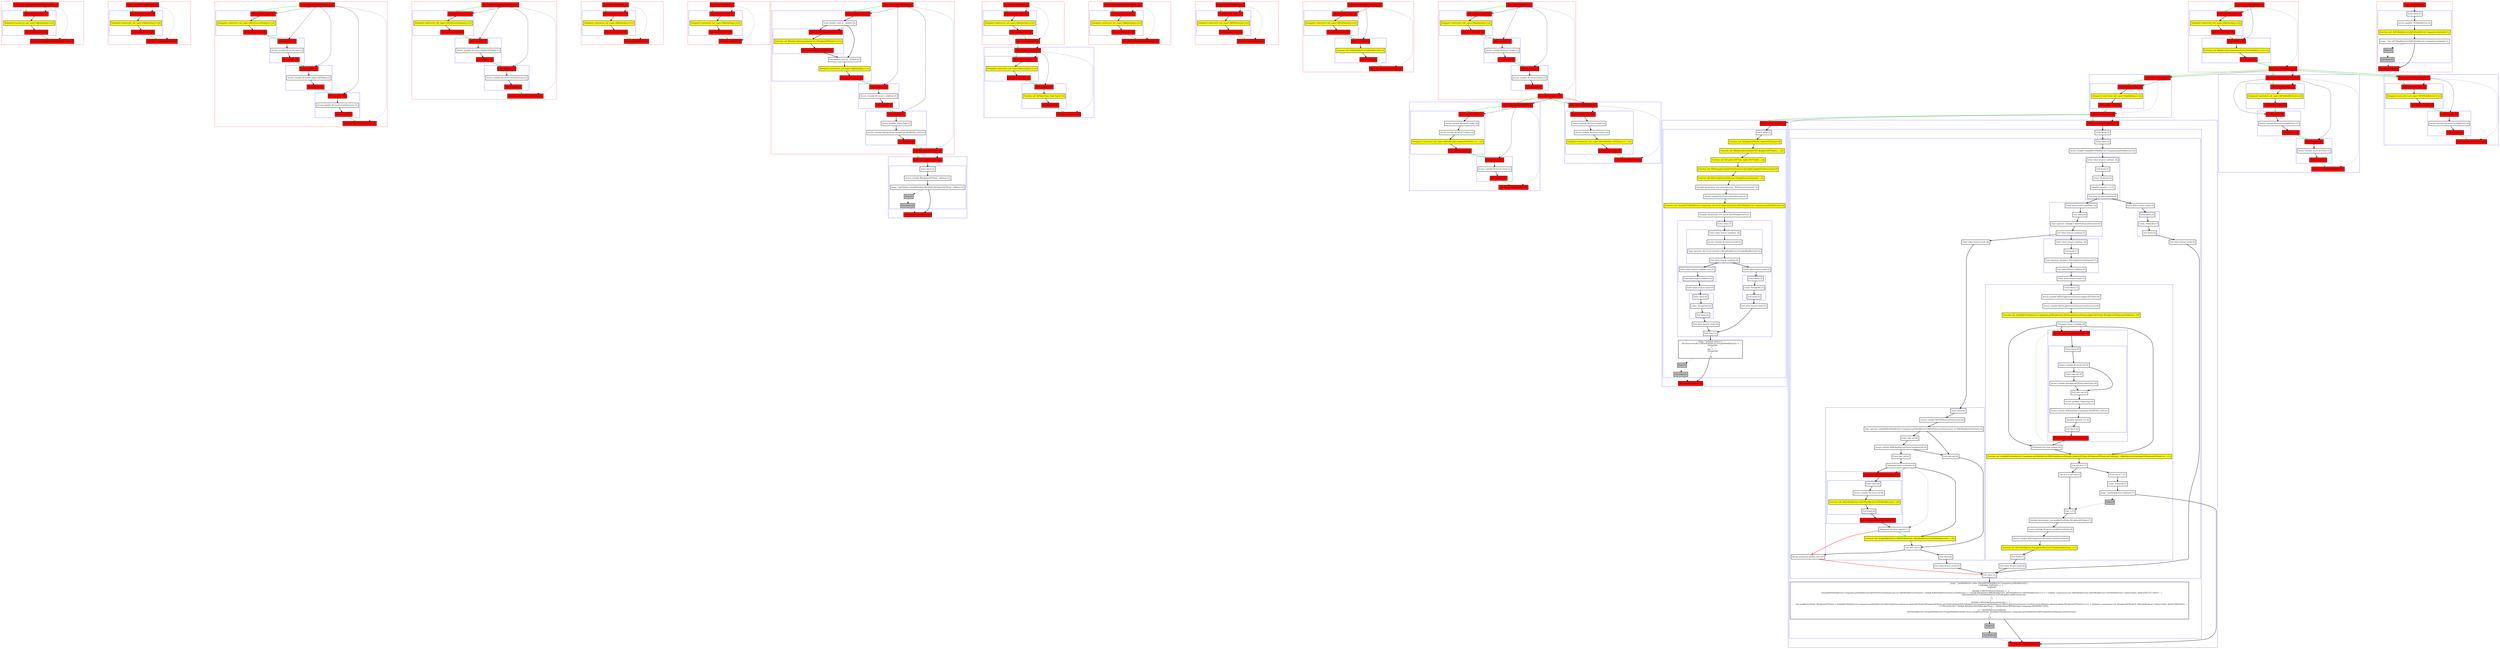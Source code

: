 digraph kt44814_kt {
    graph [nodesep=3]
    node [shape=box penwidth=2]
    edge [penwidth=2]

    subgraph cluster_0 {
        color=red
        0 [label="Enter class FlyweightCapableTreeStructure [1]" style="filled" fillcolor=red];
        subgraph cluster_1 {
            color=blue
            1 [label="Enter function <init> [2]" style="filled" fillcolor=red];
            2 [label="Delegated constructor call: super<R|kotlin/Any|>() [2]" style="filled" fillcolor=yellow];
            3 [label="Exit function <init> [2]" style="filled" fillcolor=red];
        }
        4 [label="Exit class FlyweightCapableTreeStructure [1]" style="filled" fillcolor=red];
    }
    0 -> {1} [color=green];
    0 -> {4} [style=dotted];
    0 -> {1} [style=dashed];
    1 -> {2};
    2 -> {3};
    3 -> {4} [color=green];

    subgraph cluster_2 {
        color=red
        5 [label="Enter class FirSourceElement [1]" style="filled" fillcolor=red];
        subgraph cluster_3 {
            color=blue
            6 [label="Enter function <init> [2]" style="filled" fillcolor=red];
            7 [label="Delegated constructor call: super<R|kotlin/Any|>() [2]" style="filled" fillcolor=yellow];
            8 [label="Exit function <init> [2]" style="filled" fillcolor=red];
        }
        9 [label="Exit class FirSourceElement [1]" style="filled" fillcolor=red];
    }
    5 -> {6} [color=green];
    5 -> {9} [style=dotted];
    5 -> {6} [style=dashed];
    6 -> {7};
    7 -> {8};
    8 -> {9} [color=green];

    subgraph cluster_4 {
        color=red
        10 [label="Enter class FirPsiSourceElement [1]" style="filled" fillcolor=red];
        subgraph cluster_5 {
            color=blue
            11 [label="Enter function <init> [2]" style="filled" fillcolor=red];
            12 [label="Delegated constructor call: super<R|FirSourceElement|>() [2]" style="filled" fillcolor=yellow];
            13 [label="Exit function <init> [2]" style="filled" fillcolor=red];
        }
        subgraph cluster_6 {
            color=blue
            14 [label="Enter property [2]" style="filled" fillcolor=red];
            15 [label="Access variable R|<local>/psi| [2]"];
            16 [label="Exit property [2]" style="filled" fillcolor=red];
        }
        subgraph cluster_7 {
            color=blue
            17 [label="Enter property [2]" style="filled" fillcolor=red];
            18 [label="Access variable R|<local>/lighterASTNode| [2]"];
            19 [label="Exit property [2]" style="filled" fillcolor=red];
        }
        subgraph cluster_8 {
            color=blue
            20 [label="Enter property [2]" style="filled" fillcolor=red];
            21 [label="Access variable R|<local>/treeStructure| [2]"];
            22 [label="Exit property [2]" style="filled" fillcolor=red];
        }
        23 [label="Exit class FirPsiSourceElement [1]" style="filled" fillcolor=red];
    }
    10 -> {11} [color=green];
    10 -> {23} [style=dotted];
    10 -> {11 14 17 20} [style=dashed];
    11 -> {12};
    12 -> {13};
    13 -> {14} [color=green];
    14 -> {15};
    15 -> {16};
    16 -> {17} [color=green];
    17 -> {18};
    18 -> {19};
    19 -> {20} [color=green];
    20 -> {21};
    21 -> {22};
    22 -> {23} [color=green];

    subgraph cluster_9 {
        color=red
        24 [label="Enter class FirLightSourceElement [1]" style="filled" fillcolor=red];
        subgraph cluster_10 {
            color=blue
            25 [label="Enter function <init> [2]" style="filled" fillcolor=red];
            26 [label="Delegated constructor call: super<R|FirSourceElement|>() [2]" style="filled" fillcolor=yellow];
            27 [label="Exit function <init> [2]" style="filled" fillcolor=red];
        }
        subgraph cluster_11 {
            color=blue
            28 [label="Enter property [2]" style="filled" fillcolor=red];
            29 [label="Access variable R|<local>/lighterASTNode| [2]"];
            30 [label="Exit property [2]" style="filled" fillcolor=red];
        }
        subgraph cluster_12 {
            color=blue
            31 [label="Enter property [2]" style="filled" fillcolor=red];
            32 [label="Access variable R|<local>/treeStructure| [2]"];
            33 [label="Exit property [2]" style="filled" fillcolor=red];
        }
        34 [label="Exit class FirLightSourceElement [1]" style="filled" fillcolor=red];
    }
    24 -> {25} [color=green];
    24 -> {34} [style=dotted];
    24 -> {25 28 31} [style=dashed];
    25 -> {26};
    26 -> {27};
    27 -> {28} [color=green];
    28 -> {29};
    29 -> {30};
    30 -> {31} [color=green];
    31 -> {32};
    32 -> {33};
    33 -> {34} [color=green];

    subgraph cluster_13 {
        color=red
        35 [label="Enter class PsiElement [1]" style="filled" fillcolor=red];
        subgraph cluster_14 {
            color=blue
            36 [label="Enter function <init> [2]" style="filled" fillcolor=red];
            37 [label="Delegated constructor call: super<R|kotlin/Any|>() [2]" style="filled" fillcolor=yellow];
            38 [label="Exit function <init> [2]" style="filled" fillcolor=red];
        }
        39 [label="Exit class PsiElement [1]" style="filled" fillcolor=red];
    }
    35 -> {36} [color=green];
    35 -> {39} [style=dotted];
    35 -> {36} [style=dashed];
    36 -> {37};
    37 -> {38};
    38 -> {39} [color=green];

    subgraph cluster_15 {
        color=red
        40 [label="Enter class ASTNode [1]" style="filled" fillcolor=red];
        subgraph cluster_16 {
            color=blue
            41 [label="Enter function <init> [2]" style="filled" fillcolor=red];
            42 [label="Delegated constructor call: super<R|kotlin/Any|>() [2]" style="filled" fillcolor=yellow];
            43 [label="Exit function <init> [2]" style="filled" fillcolor=red];
        }
        44 [label="Exit class ASTNode [1]" style="filled" fillcolor=red];
    }
    40 -> {41} [color=green];
    40 -> {44} [style=dotted];
    40 -> {41} [style=dashed];
    41 -> {42};
    42 -> {43};
    43 -> {44} [color=green];

    subgraph cluster_17 {
        color=red
        45 [label="Enter class LighterASTNode [1]" style="filled" fillcolor=red];
        subgraph cluster_18 {
            color=blue
            46 [label="Enter function <init> [2]" style="filled" fillcolor=red];
            47 [label="Enter default value of _children [2]"];
            subgraph cluster_19 {
                color=blue
                48 [label="Enter default value of _children [3]" style="filled" fillcolor=red];
                49 [label="Function call: R|kotlin/collections/emptyList|<R|LighterASTNode?|>() [3]" style="filled" fillcolor=yellow];
                50 [label="Exit default value of _children [3]" style="filled" fillcolor=red];
            }
            51 [label="Exit default value of _children [2]"];
            52 [label="Delegated constructor call: super<R|kotlin/Any|>() [2]" style="filled" fillcolor=yellow];
            53 [label="Exit function <init> [2]" style="filled" fillcolor=red];
        }
        subgraph cluster_20 {
            color=blue
            54 [label="Enter property [2]" style="filled" fillcolor=red];
            55 [label="Access variable R|<local>/_children| [2]"];
            56 [label="Exit property [2]" style="filled" fillcolor=red];
        }
        subgraph cluster_21 {
            color=blue
            57 [label="Enter property [2]" style="filled" fillcolor=red];
            58 [label="Access qualifier /TokenType [2]"];
            59 [label="Access variable R|/TokenType.Companion.MODIFIER_LIST| [2]"];
            60 [label="Exit property [2]" style="filled" fillcolor=red];
        }
        61 [label="Exit class LighterASTNode [1]" style="filled" fillcolor=red];
    }
    subgraph cluster_22 {
        color=blue
        62 [label="Enter function getChildren [2]" style="filled" fillcolor=red];
        subgraph cluster_23 {
            color=blue
            63 [label="Enter block [2]"];
            64 [label="Access variable R|/LighterASTNode._children| [2]"];
            65 [label="Jump: ^getChildren this@R|/LighterASTNode|.R|/LighterASTNode._children| [2]"];
            66 [label="Stub [2]" style="filled" fillcolor=gray];
            67 [label="Exit block [2]" style="filled" fillcolor=gray];
        }
        68 [label="Exit function getChildren [2]" style="filled" fillcolor=red];
    }
    45 -> {46} [color=green];
    45 -> {61} [style=dotted];
    45 -> {46 54 57} [style=dashed];
    46 -> {47};
    47 -> {48 51};
    47 -> {48} [style=dashed];
    48 -> {49};
    49 -> {50};
    50 -> {51};
    51 -> {52};
    52 -> {53};
    53 -> {54} [color=green];
    54 -> {55};
    55 -> {56};
    56 -> {57} [color=green];
    57 -> {58};
    58 -> {59};
    59 -> {60};
    60 -> {61} [color=green];
    61 -> {62} [color=green];
    61 -> {62} [style=dashed];
    62 -> {63};
    63 -> {64};
    64 -> {65};
    65 -> {68};
    65 -> {66} [style=dotted];
    66 -> {67} [style=dotted];
    67 -> {68} [style=dotted];

    subgraph cluster_24 {
        color=red
        69 [label="Enter class TokenType [1]" style="filled" fillcolor=red];
        subgraph cluster_25 {
            color=blue
            70 [label="Enter function <init> [2]" style="filled" fillcolor=red];
            71 [label="Delegated constructor call: super<R|kotlin/Any|>() [2]" style="filled" fillcolor=yellow];
            72 [label="Exit function <init> [2]" style="filled" fillcolor=red];
        }
        73 [label="Exit class TokenType [1]" style="filled" fillcolor=red];
    }
    subgraph cluster_26 {
        color=blue
        74 [label="Enter class Companion [2]" style="filled" fillcolor=red];
        subgraph cluster_27 {
            color=blue
            75 [label="Enter function <init> [3]" style="filled" fillcolor=red];
            76 [label="Delegated constructor call: super<R|kotlin/Any|>() [3]" style="filled" fillcolor=yellow];
            77 [label="Exit function <init> [3]" style="filled" fillcolor=red];
        }
        subgraph cluster_28 {
            color=blue
            78 [label="Enter property [3]" style="filled" fillcolor=red];
            79 [label="Function call: R|/TokenType.TokenType|() [3]" style="filled" fillcolor=yellow];
            80 [label="Exit property [3]" style="filled" fillcolor=red];
        }
        81 [label="Exit class Companion [2]" style="filled" fillcolor=red];
    }
    69 -> {70} [color=green];
    69 -> {73} [style=dotted];
    69 -> {70} [style=dashed];
    70 -> {71};
    71 -> {72};
    72 -> {73} [color=green];
    73 -> {74} [color=green];
    73 -> {74} [style=dashed];
    74 -> {75} [color=green];
    74 -> {81} [style=dotted];
    74 -> {75 78} [style=dashed];
    75 -> {76};
    76 -> {77};
    77 -> {78} [color=green];
    78 -> {79};
    79 -> {80};
    80 -> {81} [color=green];

    subgraph cluster_29 {
        color=red
        82 [label="Enter class KtModifierKeywordToken [1]" style="filled" fillcolor=red];
        subgraph cluster_30 {
            color=blue
            83 [label="Enter function <init> [2]" style="filled" fillcolor=red];
            84 [label="Delegated constructor call: super<R|kotlin/Any|>() [2]" style="filled" fillcolor=yellow];
            85 [label="Exit function <init> [2]" style="filled" fillcolor=red];
        }
        86 [label="Exit class KtModifierKeywordToken [1]" style="filled" fillcolor=red];
    }
    82 -> {83} [color=green];
    82 -> {86} [style=dotted];
    82 -> {83} [style=dashed];
    83 -> {84};
    84 -> {85};
    85 -> {86} [color=green];

    subgraph cluster_31 {
        color=red
        87 [label="Enter class KtModifierList [1]" style="filled" fillcolor=red];
        subgraph cluster_32 {
            color=blue
            88 [label="Enter function <init> [2]" style="filled" fillcolor=red];
            89 [label="Delegated constructor call: super<R|PsiElement|>() [2]" style="filled" fillcolor=yellow];
            90 [label="Exit function <init> [2]" style="filled" fillcolor=red];
        }
        91 [label="Exit class KtModifierList [1]" style="filled" fillcolor=red];
    }
    87 -> {88} [color=green];
    87 -> {91} [style=dotted];
    87 -> {88} [style=dashed];
    88 -> {89};
    89 -> {90};
    90 -> {91} [color=green];

    subgraph cluster_33 {
        color=red
        92 [label="Enter class KtModifierListOwner [1]" style="filled" fillcolor=red];
        subgraph cluster_34 {
            color=blue
            93 [label="Enter function <init> [2]" style="filled" fillcolor=red];
            94 [label="Delegated constructor call: super<R|PsiElement|>() [2]" style="filled" fillcolor=yellow];
            95 [label="Exit function <init> [2]" style="filled" fillcolor=red];
        }
        subgraph cluster_35 {
            color=blue
            96 [label="Enter property [2]" style="filled" fillcolor=red];
            97 [label="Function call: R|/KtModifierList.KtModifierList|() [2]" style="filled" fillcolor=yellow];
            98 [label="Exit property [2]" style="filled" fillcolor=red];
        }
        99 [label="Exit class KtModifierListOwner [1]" style="filled" fillcolor=red];
    }
    92 -> {93} [color=green];
    92 -> {99} [style=dotted];
    92 -> {93 96} [style=dashed];
    93 -> {94};
    94 -> {95};
    95 -> {96} [color=green];
    96 -> {97};
    97 -> {98};
    98 -> {99} [color=green];

    subgraph cluster_36 {
        color=red
        100 [label="Enter class FirModifier [1]" style="filled" fillcolor=red];
        subgraph cluster_37 {
            color=blue
            101 [label="Enter function <init> [2]" style="filled" fillcolor=red];
            102 [label="Delegated constructor call: super<R|kotlin/Any|>() [2]" style="filled" fillcolor=yellow];
            103 [label="Exit function <init> [2]" style="filled" fillcolor=red];
        }
        subgraph cluster_38 {
            color=blue
            104 [label="Enter property [2]" style="filled" fillcolor=red];
            105 [label="Access variable R|<local>/node| [2]"];
            106 [label="Exit property [2]" style="filled" fillcolor=red];
        }
        subgraph cluster_39 {
            color=blue
            107 [label="Enter property [2]" style="filled" fillcolor=red];
            108 [label="Access variable R|<local>/token| [2]"];
            109 [label="Exit property [2]" style="filled" fillcolor=red];
        }
        110 [label="Exit class FirModifier [1]" style="filled" fillcolor=red];
    }
    subgraph cluster_40 {
        color=blue
        111 [label="Enter class FirLightModifier [2]" style="filled" fillcolor=red];
        subgraph cluster_41 {
            color=blue
            112 [label="Enter function <init> [3]" style="filled" fillcolor=red];
            113 [label="Access variable R|<local>/node| [4]"];
            114 [label="Access variable R|<local>/token| [4]"];
            115 [label="Delegated constructor call: super<R|FirModifier<LighterASTNode>|>(...) [3]" style="filled" fillcolor=yellow];
            116 [label="Exit function <init> [3]" style="filled" fillcolor=red];
        }
        subgraph cluster_42 {
            color=blue
            117 [label="Enter property [3]" style="filled" fillcolor=red];
            118 [label="Access variable R|<local>/tree| [3]"];
            119 [label="Exit property [3]" style="filled" fillcolor=red];
        }
        120 [label="Exit class FirLightModifier [2]" style="filled" fillcolor=red];
    }
    subgraph cluster_43 {
        color=blue
        121 [label="Enter class FirPsiModifier [2]" style="filled" fillcolor=red];
        subgraph cluster_44 {
            color=blue
            122 [label="Enter function <init> [3]" style="filled" fillcolor=red];
            123 [label="Access variable R|<local>/node| [4]"];
            124 [label="Access variable R|<local>/token| [4]"];
            125 [label="Delegated constructor call: super<R|FirModifier<ASTNode>|>(...) [3]" style="filled" fillcolor=yellow];
            126 [label="Exit function <init> [3]" style="filled" fillcolor=red];
        }
        127 [label="Exit class FirPsiModifier [2]" style="filled" fillcolor=red];
    }
    100 -> {101} [color=green];
    100 -> {110} [style=dotted];
    100 -> {101 104 107} [style=dashed];
    101 -> {102};
    102 -> {103};
    103 -> {104} [color=green];
    104 -> {105};
    105 -> {106};
    106 -> {107} [color=green];
    107 -> {108};
    108 -> {109};
    109 -> {110} [color=green];
    110 -> {111 121} [color=green];
    110 -> {111 121} [style=dashed];
    111 -> {112} [color=green];
    111 -> {120} [style=dotted];
    111 -> {112 117} [style=dashed];
    112 -> {113};
    113 -> {114};
    114 -> {115};
    115 -> {116};
    116 -> {117} [color=green];
    117 -> {118};
    118 -> {119};
    119 -> {120} [color=green];
    121 -> {122} [color=green];
    121 -> {127} [style=dotted];
    121 -> {122} [style=dashed];
    122 -> {123};
    123 -> {124};
    124 -> {125};
    125 -> {126};
    126 -> {127} [color=green];

    subgraph cluster_45 {
        color=red
        128 [label="Enter class FirModifierList [1]" style="filled" fillcolor=red];
        subgraph cluster_46 {
            color=blue
            129 [label="Enter function <init> [2]" style="filled" fillcolor=red];
            130 [label="Delegated constructor call: super<R|kotlin/Any|>() [2]" style="filled" fillcolor=yellow];
            131 [label="Exit function <init> [2]" style="filled" fillcolor=red];
        }
        subgraph cluster_47 {
            color=blue
            132 [label="Enter property [2]" style="filled" fillcolor=red];
            133 [label="Function call: R|kotlin/collections/emptyList|<R|FirModifier<*>|>() [2]" style="filled" fillcolor=yellow];
            134 [label="Exit property [2]" style="filled" fillcolor=red];
        }
        135 [label="Exit class FirModifierList [1]" style="filled" fillcolor=red];
    }
    subgraph cluster_48 {
        color=blue
        136 [label="Enter class Companion [2]" style="filled" fillcolor=red];
        subgraph cluster_49 {
            color=blue
            137 [label="Enter function <init> [3]" style="filled" fillcolor=red];
            138 [label="Delegated constructor call: super<R|kotlin/Any|>() [3]" style="filled" fillcolor=yellow];
            139 [label="Exit function <init> [3]" style="filled" fillcolor=red];
        }
        140 [label="Exit class Companion [2]" style="filled" fillcolor=red];
    }
    subgraph cluster_50 {
        color=blue
        141 [label="Enter function boxImpl [3]" style="filled" fillcolor=red];
        subgraph cluster_51 {
            color=blue
            142 [label="Enter block [3]"];
            143 [label="Function call: R|/LighterASTNode.LighterASTNode|() [6]" style="filled" fillcolor=yellow];
            144 [label="Function call: R|kotlin/collections/listOf|<R|LighterASTNode|>(...) [5]" style="filled" fillcolor=yellow];
            145 [label="Function call: R|/LighterASTNode.LighterASTNode|(...) [4]" style="filled" fillcolor=yellow];
            146 [label="Function call: R|/FlyweightCapableTreeStructure.FlyweightCapableTreeStructure|() [4]" style="filled" fillcolor=yellow];
            147 [label="Function call: R|/FirLightSourceElement.FirLightSourceElement|(...) [3]" style="filled" fillcolor=yellow];
            148 [label="Variable declaration: lval sourceElement: R|FirSourceElement?| [3]"];
            149 [label="Access variable R|<local>/sourceElement| [4]"];
            150 [label="Function call: (this@R|/FirModifierList.Companion|, R|<local>/sourceElement|).R|/FirModifierList.Companion.getModifierList|() [3]" style="filled" fillcolor=yellow];
            151 [label="Variable declaration: lval result: R|FirModifierList?| [3]"];
            subgraph cluster_52 {
                color=blue
                152 [label="Enter when [3]"];
                subgraph cluster_53 {
                    color=blue
                    153 [label="Enter when branch condition  [4]"];
                    154 [label="Access variable R|<local>/result| [5]"];
                    155 [label="Type operator: (R|<local>/result| is R|FirModifierList.FirLightModifierList|) [5]"];
                    156 [label="Exit when branch condition [4]"];
                }
                subgraph cluster_54 {
                    color=blue
                    157 [label="Enter when branch condition else [5]"];
                    158 [label="Exit when branch condition [5]"];
                }
                159 [label="Enter when branch result [6]"];
                subgraph cluster_55 {
                    color=blue
                    160 [label="Enter block [6]"];
                    161 [label="Const: String(Fail) [6]"];
                    162 [label="Exit block [6]"];
                }
                163 [label="Exit when branch result [5]"];
                164 [label="Enter when branch result [5]"];
                subgraph cluster_56 {
                    color=blue
                    165 [label="Enter block [5]"];
                    166 [label="Const: String(OK) [5]"];
                    167 [label="Exit block [5]"];
                }
                168 [label="Exit when branch result [4]"];
                169 [label="Exit when [3]"];
            }
            170 [label="Jump: ^boxImpl when () {
    (R|<local>/result| is R|FirModifierList.FirLightModifierList|) ->  {
        String(OK)
    }
    else ->  {
        String(Fail)
    }
}
 [3]"];
            171 [label="Stub [3]" style="filled" fillcolor=gray];
            172 [label="Exit block [3]" style="filled" fillcolor=gray];
        }
        173 [label="Exit function boxImpl [3]" style="filled" fillcolor=red];
    }
    subgraph cluster_57 {
        color=blue
        174 [label="Enter function getModifierList [3]" style="filled" fillcolor=red];
        subgraph cluster_58 {
            color=blue
            175 [label="Enter block [3]"];
            subgraph cluster_59 {
                color=blue
                176 [label="Enter when [3]"];
                177 [label="Access variable this@R|/FirModifierList.Companion.getModifierList| [4]"];
                subgraph cluster_60 {
                    color=blue
                    178 [label="Enter when branch condition  [4]"];
                    179 [label="Exit $subj [5]"];
                    180 [label="Const: Null(null) [5]"];
                    181 [label="Equality operator == [5]"];
                    182 [label="Exit when branch condition [4]"];
                }
                subgraph cluster_61 {
                    color=blue
                    183 [label="Enter when branch condition  [5]"];
                    184 [label="Exit $subj [6]"];
                    185 [label="Type operator: ($subj$ is R|FirPsiSourceElement|) [6]"];
                    186 [label="Exit when branch condition [5]"];
                }
                subgraph cluster_62 {
                    color=blue
                    187 [label="Enter when branch condition  [6]"];
                    188 [label="Exit $subj [7]"];
                    189 [label="Type operator: ($subj$ is R|FirLightSourceElement|) [7]"];
                    190 [label="Exit when branch condition [6]"];
                }
                191 [label="Enter when branch result [7]"];
                subgraph cluster_63 {
                    color=blue
                    192 [label="Enter block [7]"];
                    193 [label="Access variable R|/FirLightSourceElement.lighterASTNode| [9]"];
                    194 [label="Access variable R|/FirLightSourceElement.treeStructure| [9]"];
                    195 [label="Function call: this@R|/FirModifierList.Companion.getModifierList|.R|/FirLightSourceElement.lighterASTNode|.R|/LighterASTNode.getChildren|(...) [8]" style="filled" fillcolor=yellow];
                    196 [label="Postponed enter to lambda [8]"];
                    subgraph cluster_64 {
                        color=blue
                        197 [label="Enter function anonymousFunction [9]" style="filled" fillcolor=red];
                        subgraph cluster_65 {
                            color=blue
                            198 [label="Enter block [9]"];
                            199 [label="Access variable R|<local>/it| [9]"];
                            200 [label="Enter safe call [9]"];
                            201 [label="Access variable R|/LighterASTNode.tokenType| [9]"];
                            202 [label="Exit safe call [9]"];
                            203 [label="Access qualifier /TokenType [9]"];
                            204 [label="Access variable R|/TokenType.Companion.MODIFIER_LIST| [9]"];
                            205 [label="Equality operator == [9]"];
                            206 [label="Exit block [9]"];
                        }
                        207 [label="Exit function anonymousFunction [9]" style="filled" fillcolor=red];
                    }
                    208 [label="Postponed exit from lambda [8]"];
                    209 [label="Function call: this@R|/FirModifierList.Companion.getModifierList|.R|/FirLightSourceElement.lighterASTNode|.R|/LighterASTNode.getChildren|(...).R|kotlin/collections/find|<R|LighterASTNode?|>(...) [7]" style="filled" fillcolor=yellow];
                    210 [label="Exit lhs of ?: [7]"];
                    211 [label="Enter rhs of ?: [7]"];
                    212 [label="Const: Null(null) [7]"];
                    213 [label="Jump: ^getModifierList Null(null) [7]"];
                    214 [label="Stub [7]" style="filled" fillcolor=gray];
                    215 [label="Lhs of ?: is not null [7]"];
                    216 [label="Exit ?: [7]"];
                    217 [label="Variable declaration: lval modifierListNode: R|LighterASTNode| [7]"];
                    218 [label="Access variable R|<local>/modifierListNode| [8]"];
                    219 [label="Access variable R|/FirLightSourceElement.treeStructure| [8]"];
                    220 [label="Function call: R|/FirModifierList.FirLightModifierList.FirLightModifierList|(...) [7]" style="filled" fillcolor=yellow];
                    221 [label="Exit block [7]"];
                }
                222 [label="Exit when branch result [6]"];
                223 [label="Enter when branch result [6]"];
                subgraph cluster_66 {
                    color=blue
                    224 [label="Enter block [6]"];
                    225 [label="Access variable R|/FirPsiSourceElement.psi| [6]"];
                    226 [label="Type operator: (this@R|/FirModifierList.Companion.getModifierList|.R|/FirPsiSourceElement.psi| as? R|KtModifierListOwner|) [6]"];
                    227 [label="Enter safe call [6]"];
                    228 [label="Access variable R|/KtModifierListOwner.modifierList| [6]"];
                    229 [label="Enter safe call [6]"];
                    230 [label="Postponed enter to lambda [7]"];
                    subgraph cluster_67 {
                        color=blue
                        231 [label="Enter function anonymousFunction [8]" style="filled" fillcolor=red];
                        subgraph cluster_68 {
                            color=blue
                            232 [label="Enter block [8]"];
                            233 [label="Access variable R|<local>/it| [9]"];
                            234 [label="Function call: R|/FirModifierList.FirPsiModifierList.FirPsiModifierList|(...) [8]" style="filled" fillcolor=yellow];
                            235 [label="Exit block [8]"];
                        }
                        236 [label="Exit function anonymousFunction [8]" style="filled" fillcolor=red];
                    }
                    237 [label="Postponed exit from lambda [7]"];
                    238 [label="Function call: $subj$.R|kotlin/let|<R|KtModifierList|, R|FirModifierList.FirPsiModifierList|>(...) [6]" style="filled" fillcolor=yellow];
                    239 [label="Exit safe call [6]"];
                    240 [label="Exit safe call [6]"];
                    241 [label="Exit block [6]"];
                }
                242 [label="Exit when branch result [5]"];
                243 [label="Merge postponed lambda exits [6]"];
                244 [label="Enter when branch result [5]"];
                subgraph cluster_69 {
                    color=blue
                    245 [label="Enter block [5]"];
                    246 [label="Const: Null(null) [5]"];
                    247 [label="Exit block [5]"];
                }
                248 [label="Exit when branch result [4]"];
                249 [label="Exit when [3]"];
            }
            250 [label="Jump: ^getModifierList when (this@R|/FirModifierList.Companion.getModifierList|) {
    ==($subj$, Null(null)) ->  {
        Null(null)
    }
    ($subj$ is R|FirPsiSourceElement|) ->  {
        (this@R|/FirModifierList.Companion.getModifierList|.R|/FirPsiSourceElement.psi| as? R|KtModifierListOwner|)?.{ $subj$.R|/KtModifierListOwner.modifierList| }?.{ $subj$.R|kotlin/let|<R|KtModifierList|, R|FirModifierList.FirPsiModifierList|>(<L> = let@fun <anonymous>(it: R|KtModifierList|): R|FirModifierList.FirPsiModifierList| <inline=Inline, kind=EXACTLY_ONCE>  {
            ^ R|/FirModifierList.FirPsiModifierList.FirPsiModifierList|(R|<local>/it|)
        }
        ) }
    }
    ($subj$ is R|FirLightSourceElement|) ->  {
        lval modifierListNode: R|LighterASTNode| = this@R|/FirModifierList.Companion.getModifierList|.R|/FirLightSourceElement.lighterASTNode|.R|/LighterASTNode.getChildren|(this@R|/FirModifierList.Companion.getModifierList|.R|/FirLightSourceElement.treeStructure|).R|kotlin/collections/find|<R|LighterASTNode?|>(<L> = find@fun <anonymous>(it: R|LighterASTNode?|): R|kotlin/Boolean| <inline=Inline, kind=UNKNOWN>  {
            ^ ==(R|<local>/it|?.{ $subj$.R|/LighterASTNode.tokenType| }, Q|TokenType|.R|/TokenType.Companion.MODIFIER_LIST|)
        }
        ) ?: ^getModifierList Null(null)
        R|/FirModifierList.FirLightModifierList.FirLightModifierList|(R|<local>/modifierListNode|, this@R|/FirModifierList.Companion.getModifierList|.R|/FirLightSourceElement.treeStructure|)
    }
}
 [3]"];
            251 [label="Stub [3]" style="filled" fillcolor=gray];
            252 [label="Exit block [3]" style="filled" fillcolor=gray];
        }
        253 [label="Exit function getModifierList [3]" style="filled" fillcolor=red];
    }
    subgraph cluster_70 {
        color=blue
        254 [label="Enter class FirLightModifierList [2]" style="filled" fillcolor=red];
        subgraph cluster_71 {
            color=blue
            255 [label="Enter function <init> [3]" style="filled" fillcolor=red];
            256 [label="Delegated constructor call: super<R|FirModifierList|>() [3]" style="filled" fillcolor=yellow];
            257 [label="Exit function <init> [3]" style="filled" fillcolor=red];
        }
        subgraph cluster_72 {
            color=blue
            258 [label="Enter property [3]" style="filled" fillcolor=red];
            259 [label="Access variable R|<local>/modifierList| [3]"];
            260 [label="Exit property [3]" style="filled" fillcolor=red];
        }
        subgraph cluster_73 {
            color=blue
            261 [label="Enter property [3]" style="filled" fillcolor=red];
            262 [label="Access variable R|<local>/tree| [3]"];
            263 [label="Exit property [3]" style="filled" fillcolor=red];
        }
        264 [label="Exit class FirLightModifierList [2]" style="filled" fillcolor=red];
    }
    subgraph cluster_74 {
        color=blue
        265 [label="Enter class FirPsiModifierList [2]" style="filled" fillcolor=red];
        subgraph cluster_75 {
            color=blue
            266 [label="Enter function <init> [3]" style="filled" fillcolor=red];
            267 [label="Delegated constructor call: super<R|FirModifierList|>() [3]" style="filled" fillcolor=yellow];
            268 [label="Exit function <init> [3]" style="filled" fillcolor=red];
        }
        subgraph cluster_76 {
            color=blue
            269 [label="Enter property [3]" style="filled" fillcolor=red];
            270 [label="Access variable R|<local>/modifierList| [3]"];
            271 [label="Exit property [3]" style="filled" fillcolor=red];
        }
        272 [label="Exit class FirPsiModifierList [2]" style="filled" fillcolor=red];
    }
    128 -> {129} [color=green];
    128 -> {135} [style=dotted];
    128 -> {129 132} [style=dashed];
    129 -> {130};
    130 -> {131};
    131 -> {132} [color=green];
    132 -> {133};
    133 -> {134};
    134 -> {135} [color=green];
    135 -> {136 254 265} [color=green];
    135 -> {136 254 265} [style=dashed];
    136 -> {137} [color=green];
    136 -> {140} [style=dotted];
    136 -> {137} [style=dashed];
    137 -> {138};
    138 -> {139};
    139 -> {140} [color=green];
    140 -> {141 174} [color=green];
    140 -> {141 174} [style=dashed];
    141 -> {142};
    142 -> {143};
    143 -> {144};
    144 -> {145};
    145 -> {146};
    146 -> {147};
    147 -> {148};
    148 -> {149};
    149 -> {150};
    150 -> {151};
    151 -> {152};
    152 -> {153};
    153 -> {154};
    154 -> {155};
    155 -> {156};
    156 -> {157 164};
    157 -> {158};
    158 -> {159};
    159 -> {160};
    160 -> {161};
    161 -> {162};
    162 -> {163};
    163 -> {169};
    164 -> {165};
    165 -> {166};
    166 -> {167};
    167 -> {168};
    168 -> {169};
    169 -> {170};
    170 -> {173};
    170 -> {171} [style=dotted];
    171 -> {172} [style=dotted];
    172 -> {173} [style=dotted];
    174 -> {175};
    175 -> {176};
    176 -> {177};
    177 -> {178};
    178 -> {179};
    179 -> {180};
    180 -> {181};
    181 -> {182};
    182 -> {183 244};
    183 -> {184};
    184 -> {185};
    185 -> {186};
    186 -> {187 223};
    187 -> {188};
    188 -> {189};
    189 -> {190};
    190 -> {191};
    191 -> {192};
    192 -> {193};
    193 -> {194};
    194 -> {195};
    195 -> {196};
    196 -> {197 208 209};
    196 -> {197} [style=dashed];
    197 -> {198};
    198 -> {199};
    199 -> {200 202};
    200 -> {201};
    201 -> {202};
    202 -> {203};
    203 -> {204};
    204 -> {205};
    205 -> {206};
    206 -> {207};
    207 -> {208};
    208 -> {209};
    208 -> {196} [color=green style=dashed];
    209 -> {210};
    210 -> {211 215};
    211 -> {212};
    212 -> {213};
    213 -> {253};
    213 -> {214} [style=dotted];
    214 -> {216} [style=dotted];
    215 -> {216};
    216 -> {217};
    217 -> {218};
    218 -> {219};
    219 -> {220};
    220 -> {221};
    221 -> {222};
    222 -> {249};
    223 -> {224};
    224 -> {225};
    225 -> {226};
    226 -> {227 239};
    227 -> {228};
    228 -> {229 239};
    229 -> {230};
    230 -> {231 238};
    230 -> {237} [style=dotted];
    230 -> {231} [style=dashed];
    231 -> {232};
    232 -> {233};
    233 -> {234};
    234 -> {235};
    235 -> {236};
    236 -> {237};
    237 -> {238} [color=green];
    237 -> {243} [color=red];
    238 -> {240};
    239 -> {240};
    240 -> {241 243};
    241 -> {242};
    242 -> {249};
    243 -> {249} [color=red];
    244 -> {245};
    245 -> {246};
    246 -> {247};
    247 -> {248};
    248 -> {249};
    249 -> {250};
    250 -> {253};
    250 -> {251} [style=dotted];
    251 -> {252} [style=dotted];
    252 -> {253} [style=dotted];
    254 -> {255} [color=green];
    254 -> {264} [style=dotted];
    254 -> {255 258 261} [style=dashed];
    255 -> {256};
    256 -> {257};
    257 -> {258} [color=green];
    258 -> {259};
    259 -> {260};
    260 -> {261} [color=green];
    261 -> {262};
    262 -> {263};
    263 -> {264} [color=green];
    265 -> {266} [color=green];
    265 -> {272} [style=dotted];
    265 -> {266 269} [style=dashed];
    266 -> {267};
    267 -> {268};
    268 -> {269} [color=green];
    269 -> {270};
    270 -> {271};
    271 -> {272} [color=green];

    subgraph cluster_77 {
        color=red
        273 [label="Enter function box [1]" style="filled" fillcolor=red];
        subgraph cluster_78 {
            color=blue
            274 [label="Enter block [1]"];
            275 [label="Access qualifier /FirModifierList [2]"];
            276 [label="Function call: Q|FirModifierList|.R|/FirModifierList.Companion.boxImpl|() [1]" style="filled" fillcolor=yellow];
            277 [label="Jump: ^box Q|FirModifierList|.R|/FirModifierList.Companion.boxImpl|() [1]"];
            278 [label="Stub [1]" style="filled" fillcolor=gray];
            279 [label="Exit block [1]" style="filled" fillcolor=gray];
        }
        280 [label="Exit function box [1]" style="filled" fillcolor=red];
    }
    273 -> {274};
    274 -> {275};
    275 -> {276};
    276 -> {277};
    277 -> {280};
    277 -> {278} [style=dotted];
    278 -> {279} [style=dotted];
    279 -> {280} [style=dotted];

}
